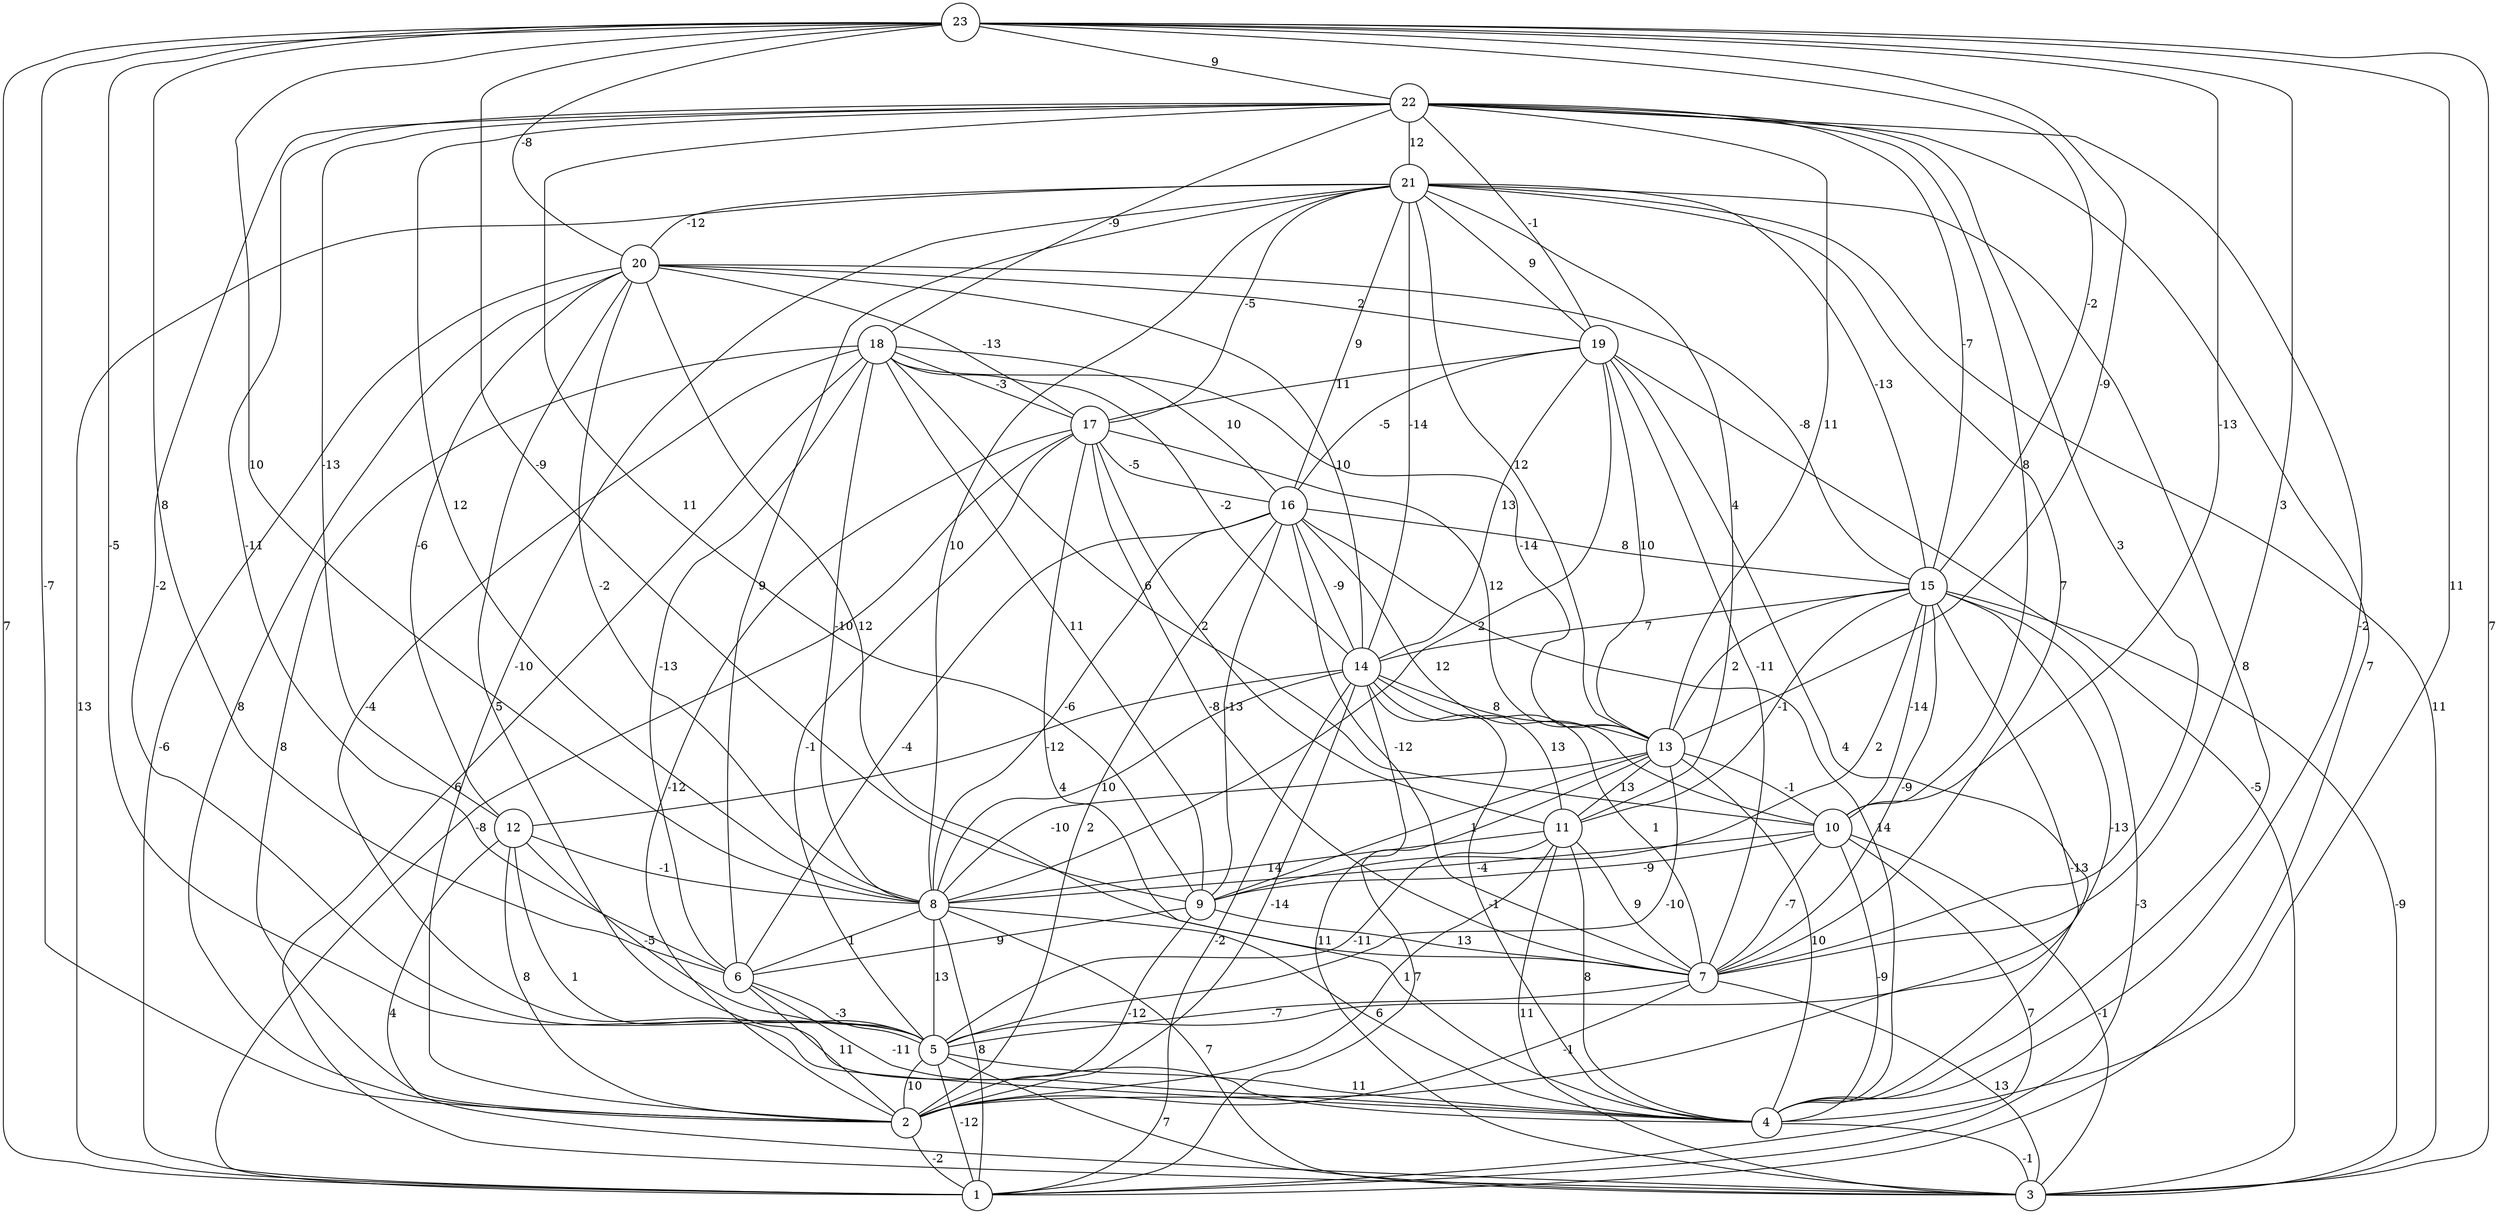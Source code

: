 graph { 
	 fontname="Helvetica,Arial,sans-serif" 
	 node [shape = circle]; 
	 23 -- 1 [label = "7"];
	 23 -- 2 [label = "-7"];
	 23 -- 3 [label = "7"];
	 23 -- 4 [label = "11"];
	 23 -- 5 [label = "-5"];
	 23 -- 6 [label = "8"];
	 23 -- 7 [label = "3"];
	 23 -- 8 [label = "10"];
	 23 -- 9 [label = "-9"];
	 23 -- 10 [label = "-13"];
	 23 -- 13 [label = "-9"];
	 23 -- 15 [label = "-2"];
	 23 -- 20 [label = "-8"];
	 23 -- 22 [label = "9"];
	 22 -- 1 [label = "7"];
	 22 -- 4 [label = "-2"];
	 22 -- 5 [label = "-2"];
	 22 -- 6 [label = "-11"];
	 22 -- 7 [label = "3"];
	 22 -- 8 [label = "12"];
	 22 -- 9 [label = "11"];
	 22 -- 10 [label = "8"];
	 22 -- 12 [label = "-13"];
	 22 -- 13 [label = "11"];
	 22 -- 15 [label = "-7"];
	 22 -- 18 [label = "-9"];
	 22 -- 19 [label = "-1"];
	 22 -- 21 [label = "12"];
	 21 -- 1 [label = "13"];
	 21 -- 2 [label = "-10"];
	 21 -- 3 [label = "11"];
	 21 -- 4 [label = "8"];
	 21 -- 6 [label = "9"];
	 21 -- 7 [label = "7"];
	 21 -- 8 [label = "10"];
	 21 -- 11 [label = "4"];
	 21 -- 13 [label = "12"];
	 21 -- 14 [label = "-14"];
	 21 -- 15 [label = "-13"];
	 21 -- 16 [label = "9"];
	 21 -- 17 [label = "-5"];
	 21 -- 19 [label = "9"];
	 21 -- 20 [label = "-12"];
	 20 -- 1 [label = "-6"];
	 20 -- 2 [label = "8"];
	 20 -- 4 [label = "5"];
	 20 -- 7 [label = "12"];
	 20 -- 8 [label = "-2"];
	 20 -- 12 [label = "-6"];
	 20 -- 14 [label = "10"];
	 20 -- 15 [label = "-8"];
	 20 -- 17 [label = "-13"];
	 20 -- 19 [label = "2"];
	 19 -- 3 [label = "-5"];
	 19 -- 4 [label = "4"];
	 19 -- 7 [label = "-11"];
	 19 -- 8 [label = "2"];
	 19 -- 13 [label = "10"];
	 19 -- 14 [label = "13"];
	 19 -- 16 [label = "-5"];
	 19 -- 17 [label = "11"];
	 18 -- 2 [label = "8"];
	 18 -- 3 [label = "6"];
	 18 -- 5 [label = "-4"];
	 18 -- 6 [label = "-13"];
	 18 -- 8 [label = "-10"];
	 18 -- 9 [label = "11"];
	 18 -- 10 [label = "6"];
	 18 -- 13 [label = "-14"];
	 18 -- 14 [label = "-2"];
	 18 -- 16 [label = "10"];
	 18 -- 17 [label = "-3"];
	 17 -- 1 [label = "-8"];
	 17 -- 2 [label = "-12"];
	 17 -- 4 [label = "4"];
	 17 -- 5 [label = "-1"];
	 17 -- 7 [label = "-8"];
	 17 -- 11 [label = "2"];
	 17 -- 13 [label = "12"];
	 17 -- 16 [label = "-5"];
	 16 -- 2 [label = "2"];
	 16 -- 4 [label = "14"];
	 16 -- 6 [label = "-4"];
	 16 -- 7 [label = "-12"];
	 16 -- 8 [label = "-6"];
	 16 -- 9 [label = "-13"];
	 16 -- 10 [label = "12"];
	 16 -- 14 [label = "-9"];
	 16 -- 15 [label = "8"];
	 15 -- 1 [label = "-3"];
	 15 -- 2 [label = "-13"];
	 15 -- 3 [label = "-9"];
	 15 -- 5 [label = "-13"];
	 15 -- 7 [label = "-9"];
	 15 -- 9 [label = "2"];
	 15 -- 10 [label = "-14"];
	 15 -- 11 [label = "-1"];
	 15 -- 13 [label = "2"];
	 15 -- 14 [label = "7"];
	 14 -- 1 [label = "-2"];
	 14 -- 2 [label = "-14"];
	 14 -- 3 [label = "11"];
	 14 -- 4 [label = "-1"];
	 14 -- 7 [label = "1"];
	 14 -- 8 [label = "10"];
	 14 -- 11 [label = "13"];
	 14 -- 12 [label = "-12"];
	 14 -- 13 [label = "8"];
	 13 -- 1 [label = "7"];
	 13 -- 4 [label = "10"];
	 13 -- 5 [label = "-10"];
	 13 -- 8 [label = "-10"];
	 13 -- 9 [label = "1"];
	 13 -- 10 [label = "-1"];
	 13 -- 11 [label = "13"];
	 12 -- 2 [label = "8"];
	 12 -- 3 [label = "4"];
	 12 -- 4 [label = "1"];
	 12 -- 5 [label = "-5"];
	 12 -- 8 [label = "-1"];
	 11 -- 2 [label = "1"];
	 11 -- 3 [label = "11"];
	 11 -- 4 [label = "8"];
	 11 -- 5 [label = "-11"];
	 11 -- 7 [label = "9"];
	 11 -- 8 [label = "14"];
	 10 -- 1 [label = "7"];
	 10 -- 3 [label = "-1"];
	 10 -- 4 [label = "-9"];
	 10 -- 7 [label = "-7"];
	 10 -- 8 [label = "-4"];
	 10 -- 9 [label = "-9"];
	 9 -- 2 [label = "-12"];
	 9 -- 6 [label = "9"];
	 9 -- 7 [label = "13"];
	 8 -- 1 [label = "8"];
	 8 -- 3 [label = "7"];
	 8 -- 4 [label = "6"];
	 8 -- 5 [label = "13"];
	 8 -- 6 [label = "1"];
	 7 -- 2 [label = "-1"];
	 7 -- 3 [label = "13"];
	 7 -- 5 [label = "-7"];
	 6 -- 2 [label = "11"];
	 6 -- 4 [label = "-11"];
	 6 -- 5 [label = "-3"];
	 5 -- 1 [label = "-12"];
	 5 -- 2 [label = "10"];
	 5 -- 3 [label = "7"];
	 5 -- 4 [label = "11"];
	 4 -- 3 [label = "-1"];
	 2 -- 1 [label = "-2"];
	 1;
	 2;
	 3;
	 4;
	 5;
	 6;
	 7;
	 8;
	 9;
	 10;
	 11;
	 12;
	 13;
	 14;
	 15;
	 16;
	 17;
	 18;
	 19;
	 20;
	 21;
	 22;
	 23;
}
